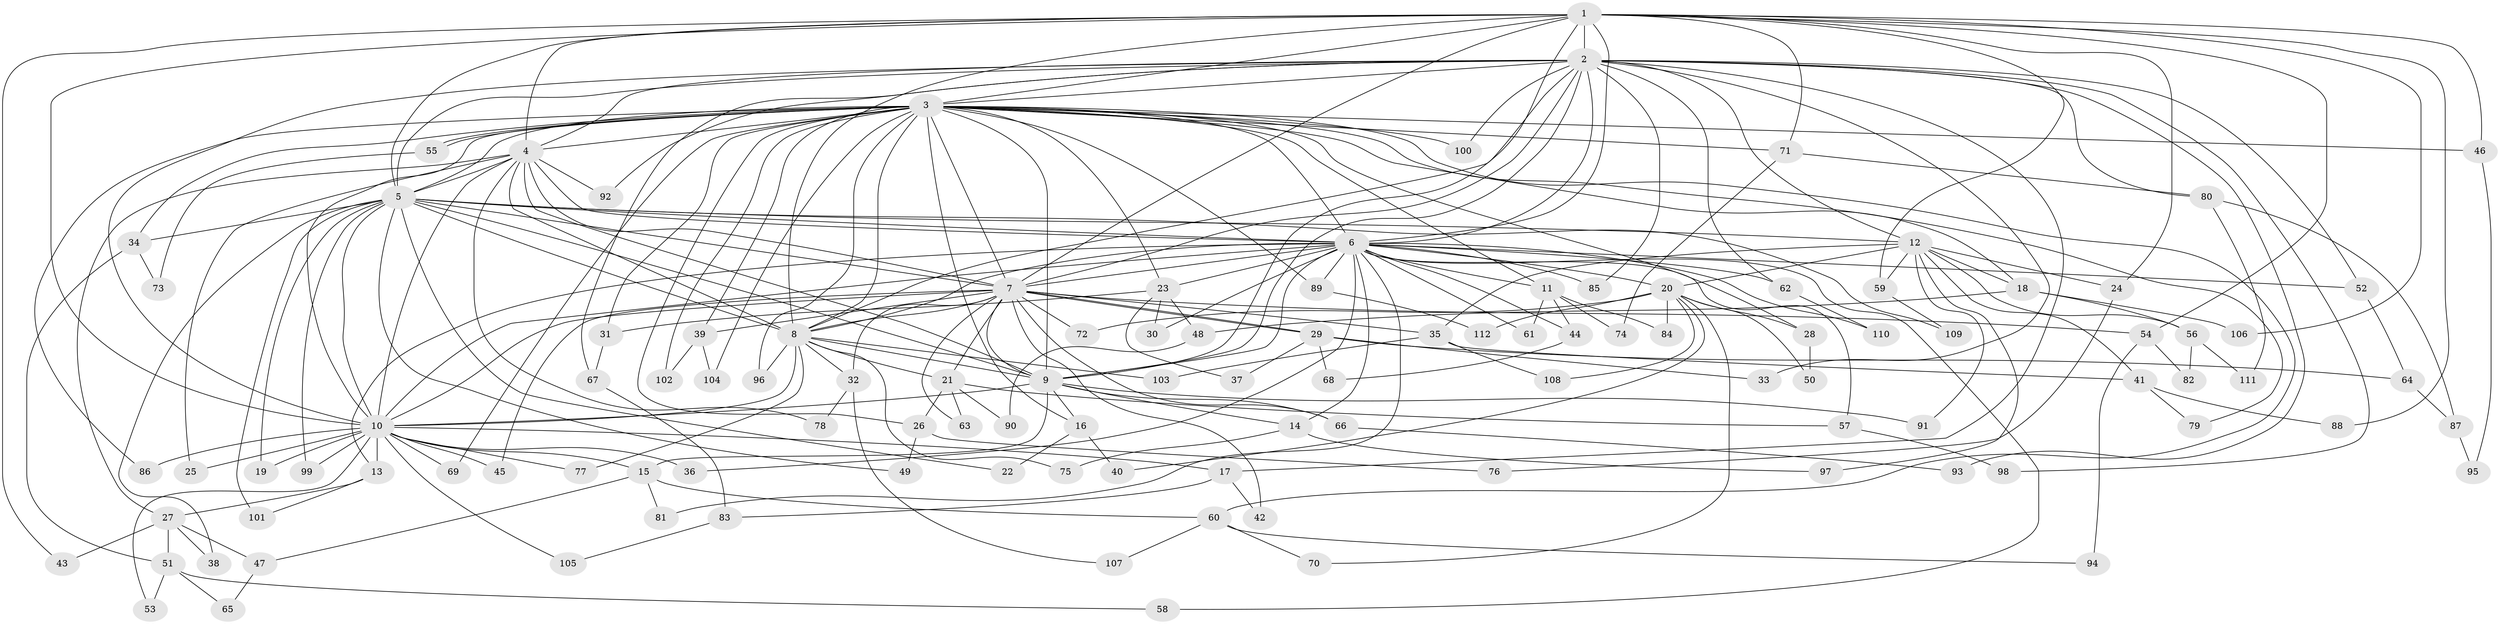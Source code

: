 // coarse degree distribution, {19: 0.011904761904761904, 28: 0.011904761904761904, 40: 0.011904761904761904, 9: 0.023809523809523808, 14: 0.011904761904761904, 11: 0.011904761904761904, 16: 0.011904761904761904, 4: 0.15476190476190477, 12: 0.011904761904761904, 8: 0.011904761904761904, 3: 0.15476190476190477, 5: 0.05952380952380952, 6: 0.023809523809523808, 2: 0.4880952380952381}
// Generated by graph-tools (version 1.1) at 2025/51/02/27/25 19:51:50]
// undirected, 112 vertices, 249 edges
graph export_dot {
graph [start="1"]
  node [color=gray90,style=filled];
  1;
  2;
  3;
  4;
  5;
  6;
  7;
  8;
  9;
  10;
  11;
  12;
  13;
  14;
  15;
  16;
  17;
  18;
  19;
  20;
  21;
  22;
  23;
  24;
  25;
  26;
  27;
  28;
  29;
  30;
  31;
  32;
  33;
  34;
  35;
  36;
  37;
  38;
  39;
  40;
  41;
  42;
  43;
  44;
  45;
  46;
  47;
  48;
  49;
  50;
  51;
  52;
  53;
  54;
  55;
  56;
  57;
  58;
  59;
  60;
  61;
  62;
  63;
  64;
  65;
  66;
  67;
  68;
  69;
  70;
  71;
  72;
  73;
  74;
  75;
  76;
  77;
  78;
  79;
  80;
  81;
  82;
  83;
  84;
  85;
  86;
  87;
  88;
  89;
  90;
  91;
  92;
  93;
  94;
  95;
  96;
  97;
  98;
  99;
  100;
  101;
  102;
  103;
  104;
  105;
  106;
  107;
  108;
  109;
  110;
  111;
  112;
  1 -- 2;
  1 -- 3;
  1 -- 4;
  1 -- 5;
  1 -- 6;
  1 -- 7;
  1 -- 8;
  1 -- 9;
  1 -- 10;
  1 -- 24;
  1 -- 43;
  1 -- 46;
  1 -- 54;
  1 -- 59;
  1 -- 71;
  1 -- 88;
  1 -- 106;
  2 -- 3;
  2 -- 4;
  2 -- 5;
  2 -- 6;
  2 -- 7;
  2 -- 8;
  2 -- 9;
  2 -- 10;
  2 -- 12;
  2 -- 17;
  2 -- 33;
  2 -- 52;
  2 -- 62;
  2 -- 67;
  2 -- 80;
  2 -- 85;
  2 -- 92;
  2 -- 93;
  2 -- 98;
  2 -- 100;
  3 -- 4;
  3 -- 5;
  3 -- 6;
  3 -- 7;
  3 -- 8;
  3 -- 9;
  3 -- 10;
  3 -- 11;
  3 -- 16;
  3 -- 18;
  3 -- 23;
  3 -- 26;
  3 -- 28;
  3 -- 31;
  3 -- 34;
  3 -- 39;
  3 -- 46;
  3 -- 55;
  3 -- 55;
  3 -- 60;
  3 -- 69;
  3 -- 71;
  3 -- 79;
  3 -- 86;
  3 -- 89;
  3 -- 96;
  3 -- 100;
  3 -- 102;
  3 -- 104;
  4 -- 5;
  4 -- 6;
  4 -- 7;
  4 -- 8;
  4 -- 9;
  4 -- 10;
  4 -- 25;
  4 -- 27;
  4 -- 78;
  4 -- 92;
  5 -- 6;
  5 -- 7;
  5 -- 8;
  5 -- 9;
  5 -- 10;
  5 -- 12;
  5 -- 19;
  5 -- 22;
  5 -- 34;
  5 -- 38;
  5 -- 49;
  5 -- 99;
  5 -- 101;
  5 -- 109;
  6 -- 7;
  6 -- 8;
  6 -- 9;
  6 -- 10;
  6 -- 11;
  6 -- 13;
  6 -- 14;
  6 -- 20;
  6 -- 23;
  6 -- 30;
  6 -- 36;
  6 -- 44;
  6 -- 52;
  6 -- 57;
  6 -- 58;
  6 -- 61;
  6 -- 62;
  6 -- 81;
  6 -- 85;
  6 -- 89;
  6 -- 110;
  7 -- 8;
  7 -- 9;
  7 -- 10;
  7 -- 21;
  7 -- 29;
  7 -- 29;
  7 -- 32;
  7 -- 35;
  7 -- 39;
  7 -- 42;
  7 -- 45;
  7 -- 54;
  7 -- 63;
  7 -- 66;
  7 -- 72;
  8 -- 9;
  8 -- 10;
  8 -- 21;
  8 -- 32;
  8 -- 75;
  8 -- 77;
  8 -- 96;
  8 -- 103;
  9 -- 10;
  9 -- 14;
  9 -- 15;
  9 -- 16;
  9 -- 66;
  9 -- 91;
  10 -- 13;
  10 -- 15;
  10 -- 17;
  10 -- 19;
  10 -- 25;
  10 -- 36;
  10 -- 45;
  10 -- 53;
  10 -- 69;
  10 -- 77;
  10 -- 86;
  10 -- 99;
  10 -- 105;
  11 -- 44;
  11 -- 61;
  11 -- 74;
  11 -- 84;
  12 -- 18;
  12 -- 20;
  12 -- 24;
  12 -- 35;
  12 -- 41;
  12 -- 56;
  12 -- 59;
  12 -- 91;
  12 -- 97;
  13 -- 27;
  13 -- 101;
  14 -- 75;
  14 -- 97;
  15 -- 47;
  15 -- 60;
  15 -- 81;
  16 -- 22;
  16 -- 40;
  17 -- 42;
  17 -- 83;
  18 -- 48;
  18 -- 56;
  18 -- 106;
  20 -- 28;
  20 -- 40;
  20 -- 50;
  20 -- 70;
  20 -- 72;
  20 -- 84;
  20 -- 108;
  20 -- 112;
  21 -- 26;
  21 -- 57;
  21 -- 63;
  21 -- 90;
  23 -- 30;
  23 -- 31;
  23 -- 37;
  23 -- 48;
  24 -- 76;
  26 -- 49;
  26 -- 76;
  27 -- 38;
  27 -- 43;
  27 -- 47;
  27 -- 51;
  28 -- 50;
  29 -- 33;
  29 -- 37;
  29 -- 64;
  29 -- 68;
  31 -- 67;
  32 -- 78;
  32 -- 107;
  34 -- 51;
  34 -- 73;
  35 -- 41;
  35 -- 103;
  35 -- 108;
  39 -- 102;
  39 -- 104;
  41 -- 79;
  41 -- 88;
  44 -- 68;
  46 -- 95;
  47 -- 65;
  48 -- 90;
  51 -- 53;
  51 -- 58;
  51 -- 65;
  52 -- 64;
  54 -- 82;
  54 -- 94;
  55 -- 73;
  56 -- 82;
  56 -- 111;
  57 -- 98;
  59 -- 109;
  60 -- 70;
  60 -- 94;
  60 -- 107;
  62 -- 110;
  64 -- 87;
  66 -- 93;
  67 -- 83;
  71 -- 74;
  71 -- 80;
  80 -- 87;
  80 -- 111;
  83 -- 105;
  87 -- 95;
  89 -- 112;
}
